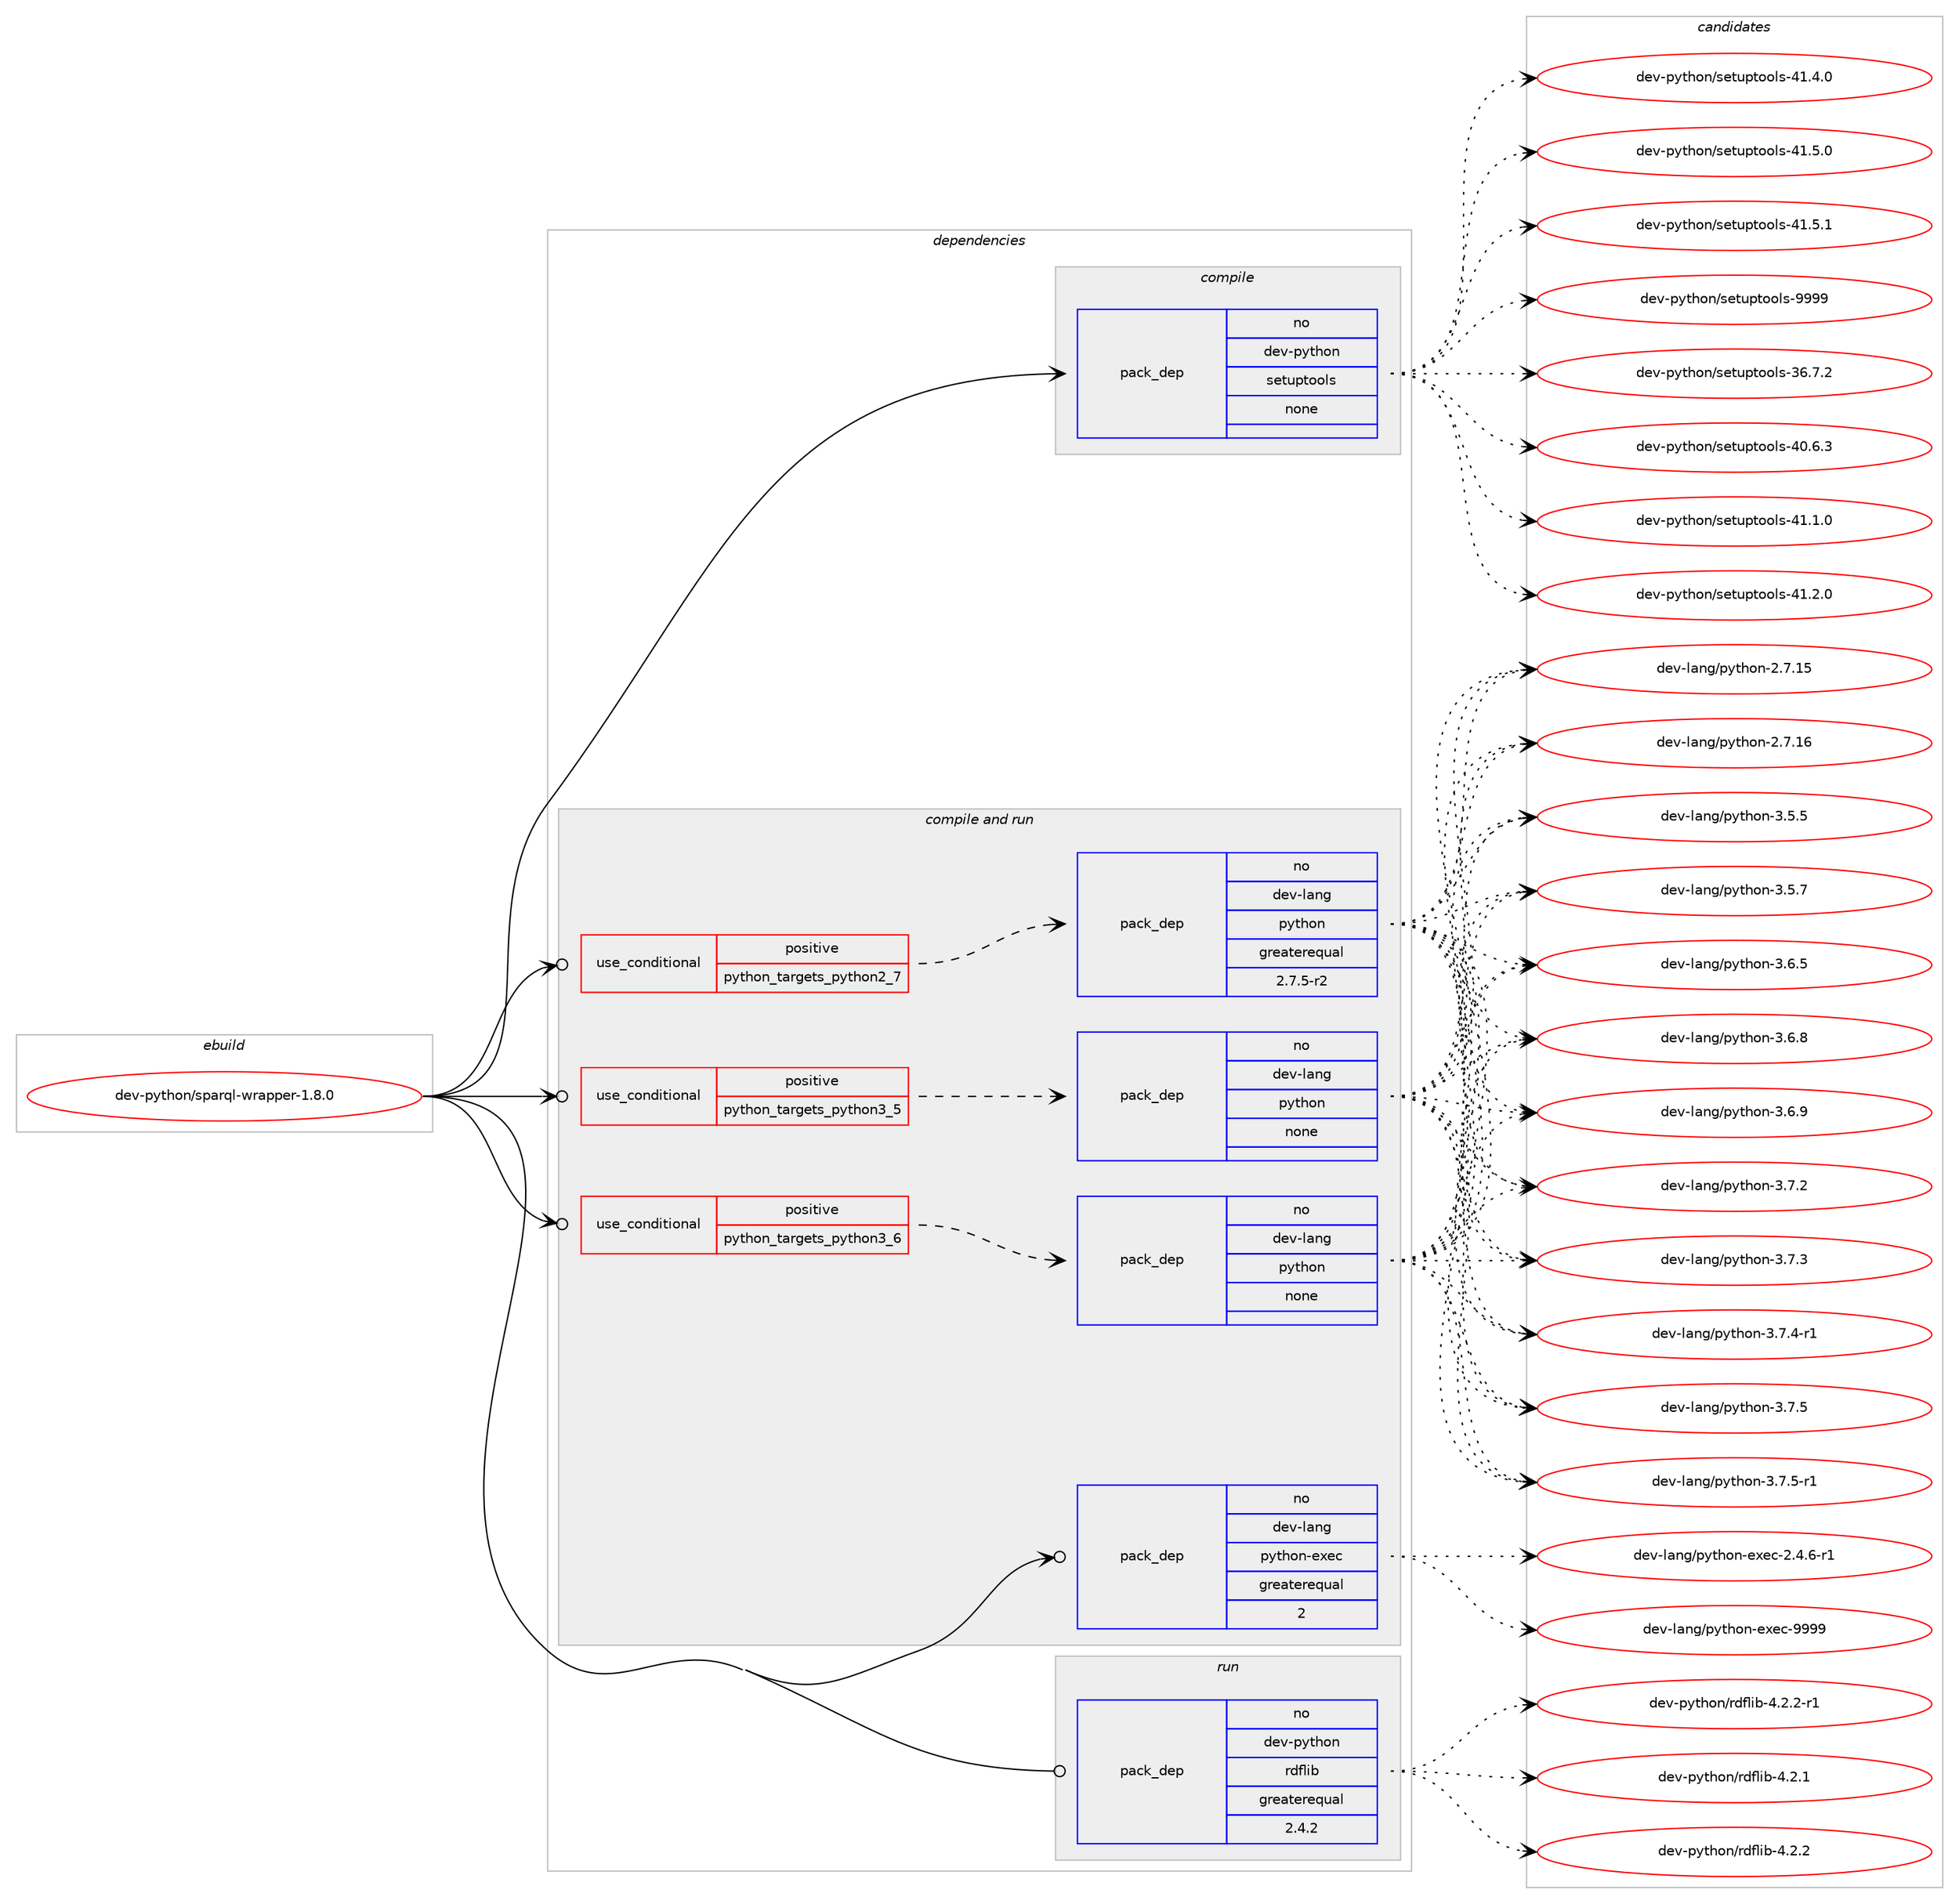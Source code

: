 digraph prolog {

# *************
# Graph options
# *************

newrank=true;
concentrate=true;
compound=true;
graph [rankdir=LR,fontname=Helvetica,fontsize=10,ranksep=1.5];#, ranksep=2.5, nodesep=0.2];
edge  [arrowhead=vee];
node  [fontname=Helvetica,fontsize=10];

# **********
# The ebuild
# **********

subgraph cluster_leftcol {
color=gray;
rank=same;
label=<<i>ebuild</i>>;
id [label="dev-python/sparql-wrapper-1.8.0", color=red, width=4, href="../dev-python/sparql-wrapper-1.8.0.svg"];
}

# ****************
# The dependencies
# ****************

subgraph cluster_midcol {
color=gray;
label=<<i>dependencies</i>>;
subgraph cluster_compile {
fillcolor="#eeeeee";
style=filled;
label=<<i>compile</i>>;
subgraph pack476378 {
dependency637820 [label=<<TABLE BORDER="0" CELLBORDER="1" CELLSPACING="0" CELLPADDING="4" WIDTH="220"><TR><TD ROWSPAN="6" CELLPADDING="30">pack_dep</TD></TR><TR><TD WIDTH="110">no</TD></TR><TR><TD>dev-python</TD></TR><TR><TD>setuptools</TD></TR><TR><TD>none</TD></TR><TR><TD></TD></TR></TABLE>>, shape=none, color=blue];
}
id:e -> dependency637820:w [weight=20,style="solid",arrowhead="vee"];
}
subgraph cluster_compileandrun {
fillcolor="#eeeeee";
style=filled;
label=<<i>compile and run</i>>;
subgraph cond149561 {
dependency637821 [label=<<TABLE BORDER="0" CELLBORDER="1" CELLSPACING="0" CELLPADDING="4"><TR><TD ROWSPAN="3" CELLPADDING="10">use_conditional</TD></TR><TR><TD>positive</TD></TR><TR><TD>python_targets_python2_7</TD></TR></TABLE>>, shape=none, color=red];
subgraph pack476379 {
dependency637822 [label=<<TABLE BORDER="0" CELLBORDER="1" CELLSPACING="0" CELLPADDING="4" WIDTH="220"><TR><TD ROWSPAN="6" CELLPADDING="30">pack_dep</TD></TR><TR><TD WIDTH="110">no</TD></TR><TR><TD>dev-lang</TD></TR><TR><TD>python</TD></TR><TR><TD>greaterequal</TD></TR><TR><TD>2.7.5-r2</TD></TR></TABLE>>, shape=none, color=blue];
}
dependency637821:e -> dependency637822:w [weight=20,style="dashed",arrowhead="vee"];
}
id:e -> dependency637821:w [weight=20,style="solid",arrowhead="odotvee"];
subgraph cond149562 {
dependency637823 [label=<<TABLE BORDER="0" CELLBORDER="1" CELLSPACING="0" CELLPADDING="4"><TR><TD ROWSPAN="3" CELLPADDING="10">use_conditional</TD></TR><TR><TD>positive</TD></TR><TR><TD>python_targets_python3_5</TD></TR></TABLE>>, shape=none, color=red];
subgraph pack476380 {
dependency637824 [label=<<TABLE BORDER="0" CELLBORDER="1" CELLSPACING="0" CELLPADDING="4" WIDTH="220"><TR><TD ROWSPAN="6" CELLPADDING="30">pack_dep</TD></TR><TR><TD WIDTH="110">no</TD></TR><TR><TD>dev-lang</TD></TR><TR><TD>python</TD></TR><TR><TD>none</TD></TR><TR><TD></TD></TR></TABLE>>, shape=none, color=blue];
}
dependency637823:e -> dependency637824:w [weight=20,style="dashed",arrowhead="vee"];
}
id:e -> dependency637823:w [weight=20,style="solid",arrowhead="odotvee"];
subgraph cond149563 {
dependency637825 [label=<<TABLE BORDER="0" CELLBORDER="1" CELLSPACING="0" CELLPADDING="4"><TR><TD ROWSPAN="3" CELLPADDING="10">use_conditional</TD></TR><TR><TD>positive</TD></TR><TR><TD>python_targets_python3_6</TD></TR></TABLE>>, shape=none, color=red];
subgraph pack476381 {
dependency637826 [label=<<TABLE BORDER="0" CELLBORDER="1" CELLSPACING="0" CELLPADDING="4" WIDTH="220"><TR><TD ROWSPAN="6" CELLPADDING="30">pack_dep</TD></TR><TR><TD WIDTH="110">no</TD></TR><TR><TD>dev-lang</TD></TR><TR><TD>python</TD></TR><TR><TD>none</TD></TR><TR><TD></TD></TR></TABLE>>, shape=none, color=blue];
}
dependency637825:e -> dependency637826:w [weight=20,style="dashed",arrowhead="vee"];
}
id:e -> dependency637825:w [weight=20,style="solid",arrowhead="odotvee"];
subgraph pack476382 {
dependency637827 [label=<<TABLE BORDER="0" CELLBORDER="1" CELLSPACING="0" CELLPADDING="4" WIDTH="220"><TR><TD ROWSPAN="6" CELLPADDING="30">pack_dep</TD></TR><TR><TD WIDTH="110">no</TD></TR><TR><TD>dev-lang</TD></TR><TR><TD>python-exec</TD></TR><TR><TD>greaterequal</TD></TR><TR><TD>2</TD></TR></TABLE>>, shape=none, color=blue];
}
id:e -> dependency637827:w [weight=20,style="solid",arrowhead="odotvee"];
}
subgraph cluster_run {
fillcolor="#eeeeee";
style=filled;
label=<<i>run</i>>;
subgraph pack476383 {
dependency637828 [label=<<TABLE BORDER="0" CELLBORDER="1" CELLSPACING="0" CELLPADDING="4" WIDTH="220"><TR><TD ROWSPAN="6" CELLPADDING="30">pack_dep</TD></TR><TR><TD WIDTH="110">no</TD></TR><TR><TD>dev-python</TD></TR><TR><TD>rdflib</TD></TR><TR><TD>greaterequal</TD></TR><TR><TD>2.4.2</TD></TR></TABLE>>, shape=none, color=blue];
}
id:e -> dependency637828:w [weight=20,style="solid",arrowhead="odot"];
}
}

# **************
# The candidates
# **************

subgraph cluster_choices {
rank=same;
color=gray;
label=<<i>candidates</i>>;

subgraph choice476378 {
color=black;
nodesep=1;
choice100101118451121211161041111104711510111611711211611111110811545515446554650 [label="dev-python/setuptools-36.7.2", color=red, width=4,href="../dev-python/setuptools-36.7.2.svg"];
choice100101118451121211161041111104711510111611711211611111110811545524846544651 [label="dev-python/setuptools-40.6.3", color=red, width=4,href="../dev-python/setuptools-40.6.3.svg"];
choice100101118451121211161041111104711510111611711211611111110811545524946494648 [label="dev-python/setuptools-41.1.0", color=red, width=4,href="../dev-python/setuptools-41.1.0.svg"];
choice100101118451121211161041111104711510111611711211611111110811545524946504648 [label="dev-python/setuptools-41.2.0", color=red, width=4,href="../dev-python/setuptools-41.2.0.svg"];
choice100101118451121211161041111104711510111611711211611111110811545524946524648 [label="dev-python/setuptools-41.4.0", color=red, width=4,href="../dev-python/setuptools-41.4.0.svg"];
choice100101118451121211161041111104711510111611711211611111110811545524946534648 [label="dev-python/setuptools-41.5.0", color=red, width=4,href="../dev-python/setuptools-41.5.0.svg"];
choice100101118451121211161041111104711510111611711211611111110811545524946534649 [label="dev-python/setuptools-41.5.1", color=red, width=4,href="../dev-python/setuptools-41.5.1.svg"];
choice10010111845112121116104111110471151011161171121161111111081154557575757 [label="dev-python/setuptools-9999", color=red, width=4,href="../dev-python/setuptools-9999.svg"];
dependency637820:e -> choice100101118451121211161041111104711510111611711211611111110811545515446554650:w [style=dotted,weight="100"];
dependency637820:e -> choice100101118451121211161041111104711510111611711211611111110811545524846544651:w [style=dotted,weight="100"];
dependency637820:e -> choice100101118451121211161041111104711510111611711211611111110811545524946494648:w [style=dotted,weight="100"];
dependency637820:e -> choice100101118451121211161041111104711510111611711211611111110811545524946504648:w [style=dotted,weight="100"];
dependency637820:e -> choice100101118451121211161041111104711510111611711211611111110811545524946524648:w [style=dotted,weight="100"];
dependency637820:e -> choice100101118451121211161041111104711510111611711211611111110811545524946534648:w [style=dotted,weight="100"];
dependency637820:e -> choice100101118451121211161041111104711510111611711211611111110811545524946534649:w [style=dotted,weight="100"];
dependency637820:e -> choice10010111845112121116104111110471151011161171121161111111081154557575757:w [style=dotted,weight="100"];
}
subgraph choice476379 {
color=black;
nodesep=1;
choice10010111845108971101034711212111610411111045504655464953 [label="dev-lang/python-2.7.15", color=red, width=4,href="../dev-lang/python-2.7.15.svg"];
choice10010111845108971101034711212111610411111045504655464954 [label="dev-lang/python-2.7.16", color=red, width=4,href="../dev-lang/python-2.7.16.svg"];
choice100101118451089711010347112121116104111110455146534653 [label="dev-lang/python-3.5.5", color=red, width=4,href="../dev-lang/python-3.5.5.svg"];
choice100101118451089711010347112121116104111110455146534655 [label="dev-lang/python-3.5.7", color=red, width=4,href="../dev-lang/python-3.5.7.svg"];
choice100101118451089711010347112121116104111110455146544653 [label="dev-lang/python-3.6.5", color=red, width=4,href="../dev-lang/python-3.6.5.svg"];
choice100101118451089711010347112121116104111110455146544656 [label="dev-lang/python-3.6.8", color=red, width=4,href="../dev-lang/python-3.6.8.svg"];
choice100101118451089711010347112121116104111110455146544657 [label="dev-lang/python-3.6.9", color=red, width=4,href="../dev-lang/python-3.6.9.svg"];
choice100101118451089711010347112121116104111110455146554650 [label="dev-lang/python-3.7.2", color=red, width=4,href="../dev-lang/python-3.7.2.svg"];
choice100101118451089711010347112121116104111110455146554651 [label="dev-lang/python-3.7.3", color=red, width=4,href="../dev-lang/python-3.7.3.svg"];
choice1001011184510897110103471121211161041111104551465546524511449 [label="dev-lang/python-3.7.4-r1", color=red, width=4,href="../dev-lang/python-3.7.4-r1.svg"];
choice100101118451089711010347112121116104111110455146554653 [label="dev-lang/python-3.7.5", color=red, width=4,href="../dev-lang/python-3.7.5.svg"];
choice1001011184510897110103471121211161041111104551465546534511449 [label="dev-lang/python-3.7.5-r1", color=red, width=4,href="../dev-lang/python-3.7.5-r1.svg"];
dependency637822:e -> choice10010111845108971101034711212111610411111045504655464953:w [style=dotted,weight="100"];
dependency637822:e -> choice10010111845108971101034711212111610411111045504655464954:w [style=dotted,weight="100"];
dependency637822:e -> choice100101118451089711010347112121116104111110455146534653:w [style=dotted,weight="100"];
dependency637822:e -> choice100101118451089711010347112121116104111110455146534655:w [style=dotted,weight="100"];
dependency637822:e -> choice100101118451089711010347112121116104111110455146544653:w [style=dotted,weight="100"];
dependency637822:e -> choice100101118451089711010347112121116104111110455146544656:w [style=dotted,weight="100"];
dependency637822:e -> choice100101118451089711010347112121116104111110455146544657:w [style=dotted,weight="100"];
dependency637822:e -> choice100101118451089711010347112121116104111110455146554650:w [style=dotted,weight="100"];
dependency637822:e -> choice100101118451089711010347112121116104111110455146554651:w [style=dotted,weight="100"];
dependency637822:e -> choice1001011184510897110103471121211161041111104551465546524511449:w [style=dotted,weight="100"];
dependency637822:e -> choice100101118451089711010347112121116104111110455146554653:w [style=dotted,weight="100"];
dependency637822:e -> choice1001011184510897110103471121211161041111104551465546534511449:w [style=dotted,weight="100"];
}
subgraph choice476380 {
color=black;
nodesep=1;
choice10010111845108971101034711212111610411111045504655464953 [label="dev-lang/python-2.7.15", color=red, width=4,href="../dev-lang/python-2.7.15.svg"];
choice10010111845108971101034711212111610411111045504655464954 [label="dev-lang/python-2.7.16", color=red, width=4,href="../dev-lang/python-2.7.16.svg"];
choice100101118451089711010347112121116104111110455146534653 [label="dev-lang/python-3.5.5", color=red, width=4,href="../dev-lang/python-3.5.5.svg"];
choice100101118451089711010347112121116104111110455146534655 [label="dev-lang/python-3.5.7", color=red, width=4,href="../dev-lang/python-3.5.7.svg"];
choice100101118451089711010347112121116104111110455146544653 [label="dev-lang/python-3.6.5", color=red, width=4,href="../dev-lang/python-3.6.5.svg"];
choice100101118451089711010347112121116104111110455146544656 [label="dev-lang/python-3.6.8", color=red, width=4,href="../dev-lang/python-3.6.8.svg"];
choice100101118451089711010347112121116104111110455146544657 [label="dev-lang/python-3.6.9", color=red, width=4,href="../dev-lang/python-3.6.9.svg"];
choice100101118451089711010347112121116104111110455146554650 [label="dev-lang/python-3.7.2", color=red, width=4,href="../dev-lang/python-3.7.2.svg"];
choice100101118451089711010347112121116104111110455146554651 [label="dev-lang/python-3.7.3", color=red, width=4,href="../dev-lang/python-3.7.3.svg"];
choice1001011184510897110103471121211161041111104551465546524511449 [label="dev-lang/python-3.7.4-r1", color=red, width=4,href="../dev-lang/python-3.7.4-r1.svg"];
choice100101118451089711010347112121116104111110455146554653 [label="dev-lang/python-3.7.5", color=red, width=4,href="../dev-lang/python-3.7.5.svg"];
choice1001011184510897110103471121211161041111104551465546534511449 [label="dev-lang/python-3.7.5-r1", color=red, width=4,href="../dev-lang/python-3.7.5-r1.svg"];
dependency637824:e -> choice10010111845108971101034711212111610411111045504655464953:w [style=dotted,weight="100"];
dependency637824:e -> choice10010111845108971101034711212111610411111045504655464954:w [style=dotted,weight="100"];
dependency637824:e -> choice100101118451089711010347112121116104111110455146534653:w [style=dotted,weight="100"];
dependency637824:e -> choice100101118451089711010347112121116104111110455146534655:w [style=dotted,weight="100"];
dependency637824:e -> choice100101118451089711010347112121116104111110455146544653:w [style=dotted,weight="100"];
dependency637824:e -> choice100101118451089711010347112121116104111110455146544656:w [style=dotted,weight="100"];
dependency637824:e -> choice100101118451089711010347112121116104111110455146544657:w [style=dotted,weight="100"];
dependency637824:e -> choice100101118451089711010347112121116104111110455146554650:w [style=dotted,weight="100"];
dependency637824:e -> choice100101118451089711010347112121116104111110455146554651:w [style=dotted,weight="100"];
dependency637824:e -> choice1001011184510897110103471121211161041111104551465546524511449:w [style=dotted,weight="100"];
dependency637824:e -> choice100101118451089711010347112121116104111110455146554653:w [style=dotted,weight="100"];
dependency637824:e -> choice1001011184510897110103471121211161041111104551465546534511449:w [style=dotted,weight="100"];
}
subgraph choice476381 {
color=black;
nodesep=1;
choice10010111845108971101034711212111610411111045504655464953 [label="dev-lang/python-2.7.15", color=red, width=4,href="../dev-lang/python-2.7.15.svg"];
choice10010111845108971101034711212111610411111045504655464954 [label="dev-lang/python-2.7.16", color=red, width=4,href="../dev-lang/python-2.7.16.svg"];
choice100101118451089711010347112121116104111110455146534653 [label="dev-lang/python-3.5.5", color=red, width=4,href="../dev-lang/python-3.5.5.svg"];
choice100101118451089711010347112121116104111110455146534655 [label="dev-lang/python-3.5.7", color=red, width=4,href="../dev-lang/python-3.5.7.svg"];
choice100101118451089711010347112121116104111110455146544653 [label="dev-lang/python-3.6.5", color=red, width=4,href="../dev-lang/python-3.6.5.svg"];
choice100101118451089711010347112121116104111110455146544656 [label="dev-lang/python-3.6.8", color=red, width=4,href="../dev-lang/python-3.6.8.svg"];
choice100101118451089711010347112121116104111110455146544657 [label="dev-lang/python-3.6.9", color=red, width=4,href="../dev-lang/python-3.6.9.svg"];
choice100101118451089711010347112121116104111110455146554650 [label="dev-lang/python-3.7.2", color=red, width=4,href="../dev-lang/python-3.7.2.svg"];
choice100101118451089711010347112121116104111110455146554651 [label="dev-lang/python-3.7.3", color=red, width=4,href="../dev-lang/python-3.7.3.svg"];
choice1001011184510897110103471121211161041111104551465546524511449 [label="dev-lang/python-3.7.4-r1", color=red, width=4,href="../dev-lang/python-3.7.4-r1.svg"];
choice100101118451089711010347112121116104111110455146554653 [label="dev-lang/python-3.7.5", color=red, width=4,href="../dev-lang/python-3.7.5.svg"];
choice1001011184510897110103471121211161041111104551465546534511449 [label="dev-lang/python-3.7.5-r1", color=red, width=4,href="../dev-lang/python-3.7.5-r1.svg"];
dependency637826:e -> choice10010111845108971101034711212111610411111045504655464953:w [style=dotted,weight="100"];
dependency637826:e -> choice10010111845108971101034711212111610411111045504655464954:w [style=dotted,weight="100"];
dependency637826:e -> choice100101118451089711010347112121116104111110455146534653:w [style=dotted,weight="100"];
dependency637826:e -> choice100101118451089711010347112121116104111110455146534655:w [style=dotted,weight="100"];
dependency637826:e -> choice100101118451089711010347112121116104111110455146544653:w [style=dotted,weight="100"];
dependency637826:e -> choice100101118451089711010347112121116104111110455146544656:w [style=dotted,weight="100"];
dependency637826:e -> choice100101118451089711010347112121116104111110455146544657:w [style=dotted,weight="100"];
dependency637826:e -> choice100101118451089711010347112121116104111110455146554650:w [style=dotted,weight="100"];
dependency637826:e -> choice100101118451089711010347112121116104111110455146554651:w [style=dotted,weight="100"];
dependency637826:e -> choice1001011184510897110103471121211161041111104551465546524511449:w [style=dotted,weight="100"];
dependency637826:e -> choice100101118451089711010347112121116104111110455146554653:w [style=dotted,weight="100"];
dependency637826:e -> choice1001011184510897110103471121211161041111104551465546534511449:w [style=dotted,weight="100"];
}
subgraph choice476382 {
color=black;
nodesep=1;
choice10010111845108971101034711212111610411111045101120101994550465246544511449 [label="dev-lang/python-exec-2.4.6-r1", color=red, width=4,href="../dev-lang/python-exec-2.4.6-r1.svg"];
choice10010111845108971101034711212111610411111045101120101994557575757 [label="dev-lang/python-exec-9999", color=red, width=4,href="../dev-lang/python-exec-9999.svg"];
dependency637827:e -> choice10010111845108971101034711212111610411111045101120101994550465246544511449:w [style=dotted,weight="100"];
dependency637827:e -> choice10010111845108971101034711212111610411111045101120101994557575757:w [style=dotted,weight="100"];
}
subgraph choice476383 {
color=black;
nodesep=1;
choice100101118451121211161041111104711410010210810598455246504649 [label="dev-python/rdflib-4.2.1", color=red, width=4,href="../dev-python/rdflib-4.2.1.svg"];
choice100101118451121211161041111104711410010210810598455246504650 [label="dev-python/rdflib-4.2.2", color=red, width=4,href="../dev-python/rdflib-4.2.2.svg"];
choice1001011184511212111610411111047114100102108105984552465046504511449 [label="dev-python/rdflib-4.2.2-r1", color=red, width=4,href="../dev-python/rdflib-4.2.2-r1.svg"];
dependency637828:e -> choice100101118451121211161041111104711410010210810598455246504649:w [style=dotted,weight="100"];
dependency637828:e -> choice100101118451121211161041111104711410010210810598455246504650:w [style=dotted,weight="100"];
dependency637828:e -> choice1001011184511212111610411111047114100102108105984552465046504511449:w [style=dotted,weight="100"];
}
}

}
